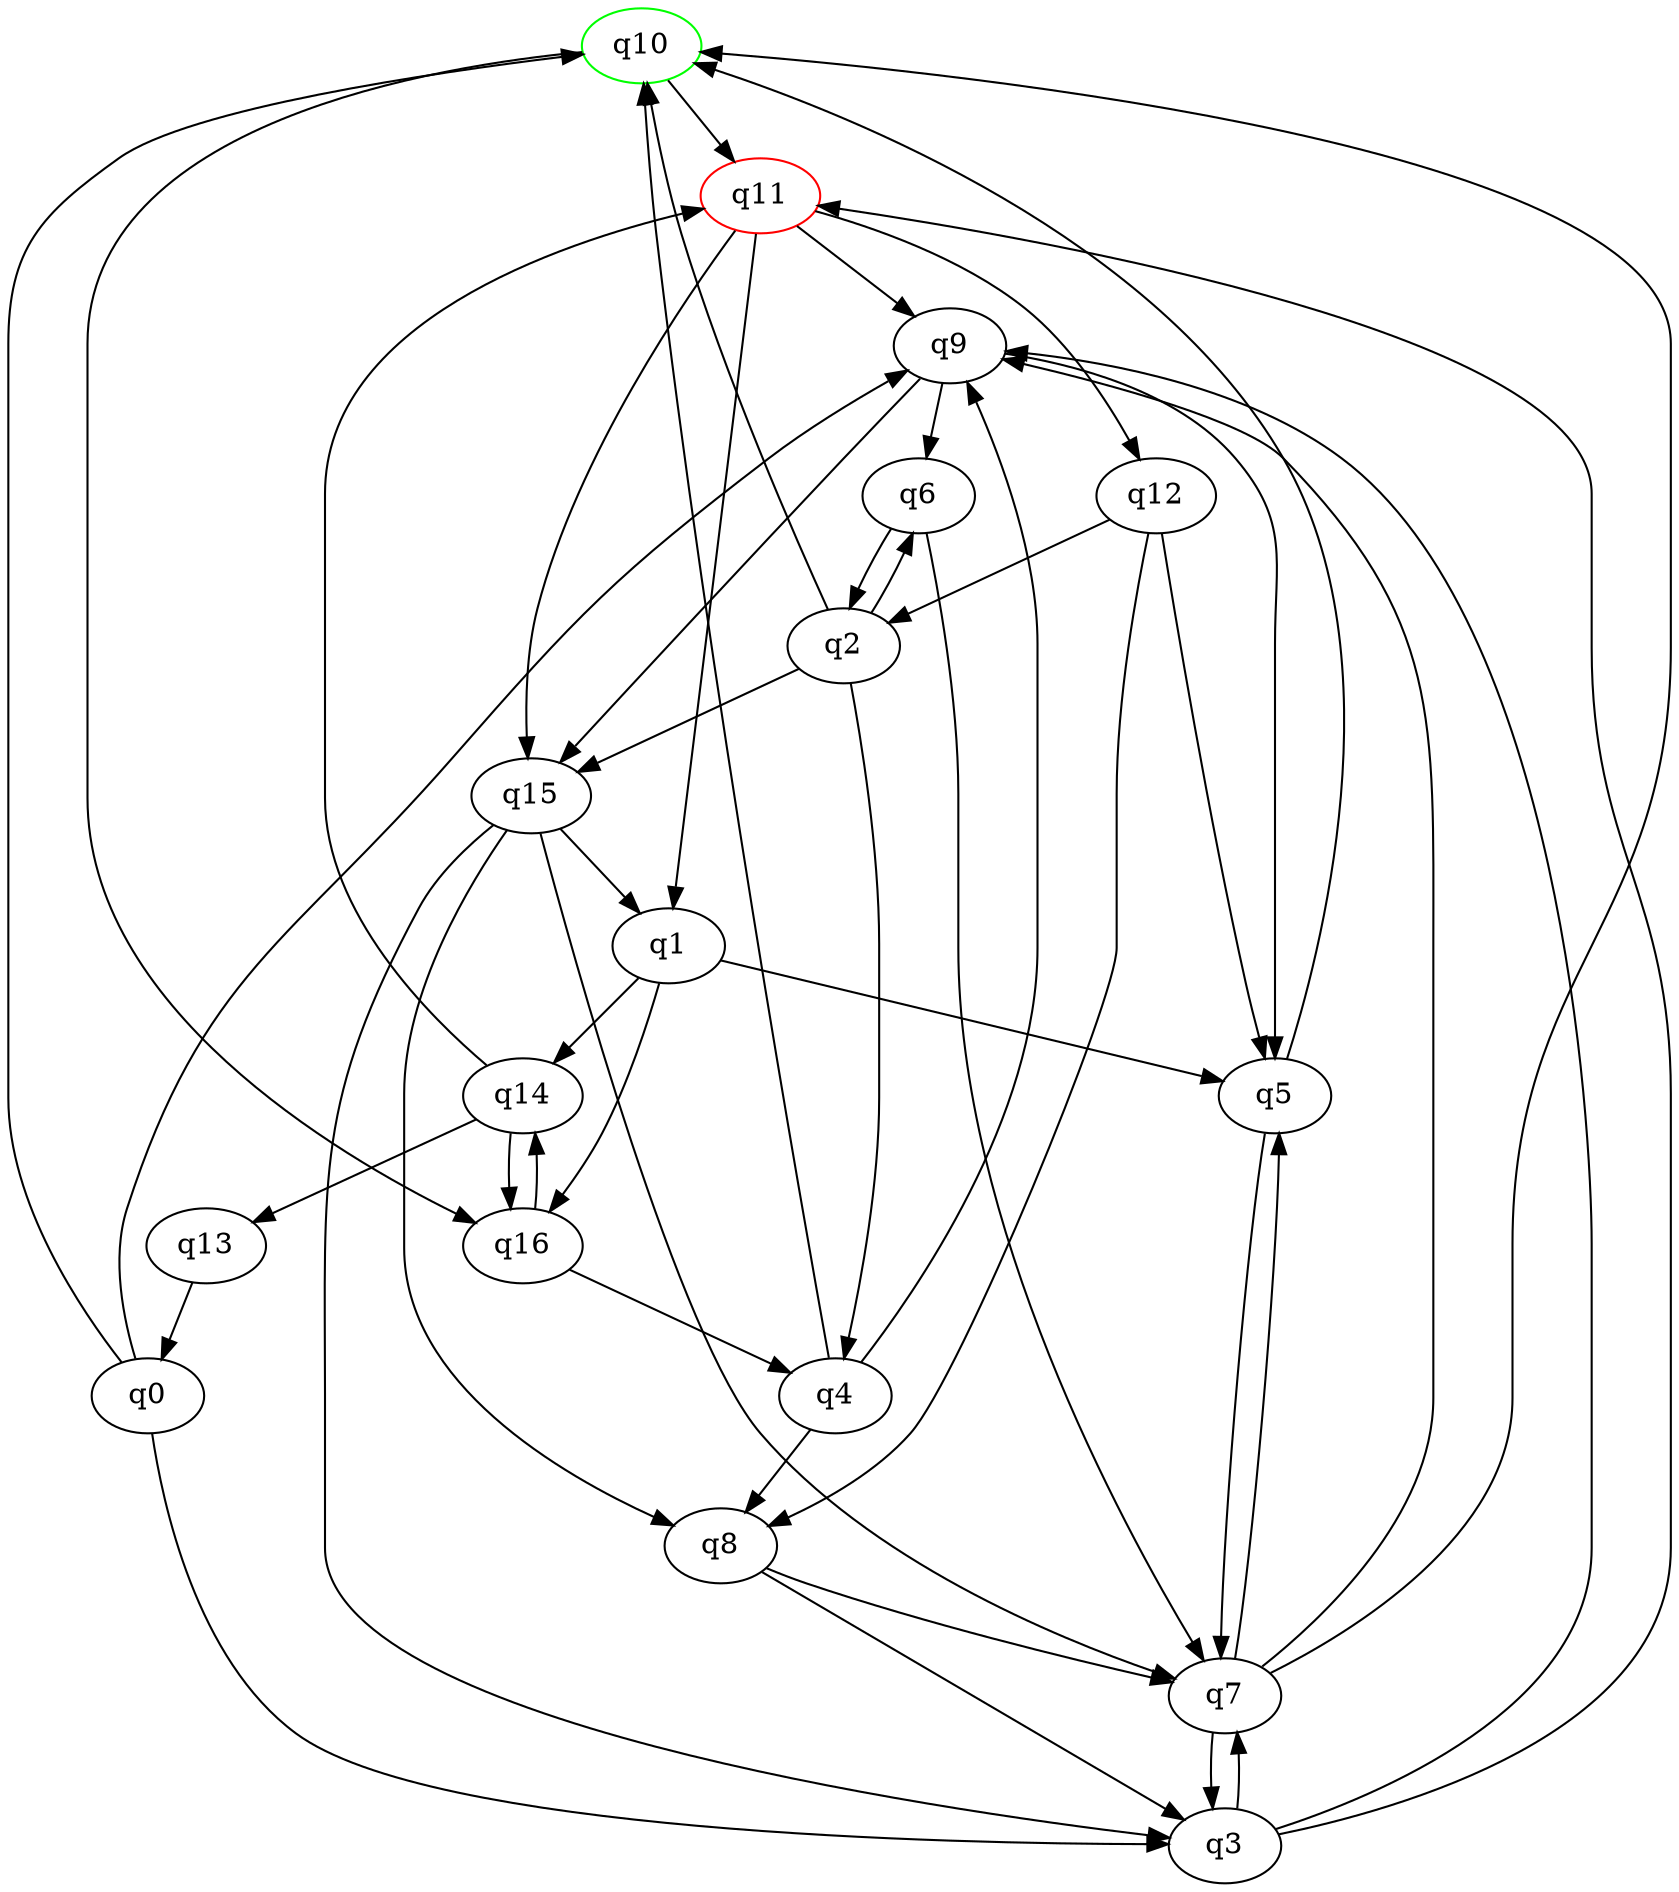 digraph A{
q10 [initial=1,color=green];
q11 [final=1,color=red];
q0 -> q3;
q0 -> q9;
q0 -> q10;
q1 -> q5;
q1 -> q14;
q1 -> q16;
q2 -> q4;
q2 -> q6;
q2 -> q10;
q2 -> q15;
q3 -> q7;
q3 -> q9;
q3 -> q11;
q4 -> q8;
q4 -> q9;
q4 -> q10;
q5 -> q7;
q5 -> q10;
q6 -> q2;
q6 -> q7;
q7 -> q3;
q7 -> q5;
q7 -> q9;
q7 -> q10;
q8 -> q3;
q8 -> q7;
q9 -> q5;
q9 -> q6;
q9 -> q15;
q10 -> q11;
q10 -> q16;
q11 -> q1;
q11 -> q9;
q11 -> q12;
q11 -> q15;
q12 -> q2;
q12 -> q5;
q12 -> q8;
q13 -> q0;
q14 -> q11;
q14 -> q13;
q14 -> q16;
q15 -> q1;
q15 -> q3;
q15 -> q7;
q15 -> q8;
q16 -> q4;
q16 -> q14;
}